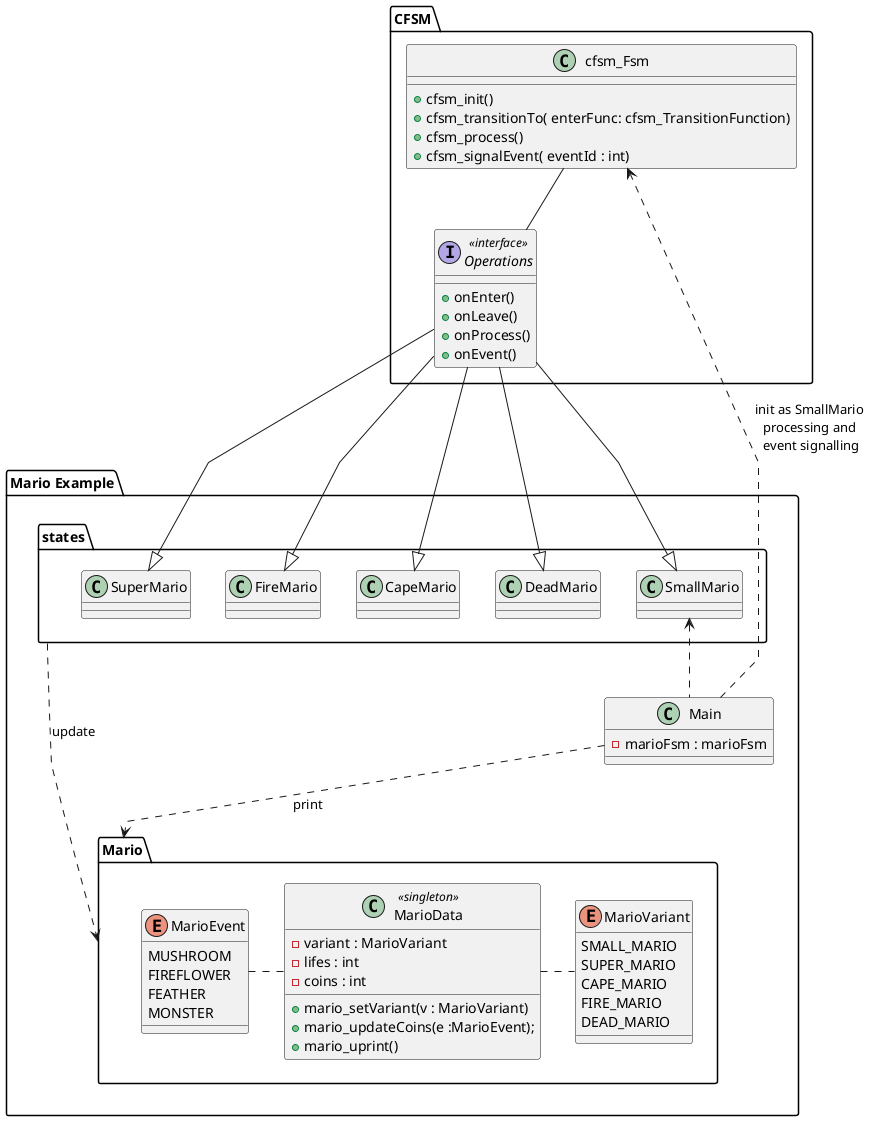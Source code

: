@startuml State Pattern

skinparam linetype polyline
'skinparam linetype ortho

package "Mario Example" {

    class Main {
        - marioFsm : marioFsm
    }


    package states {
        class SuperMario
        class FireMario
        class CapeMario
        class DeadMario
        class SmallMario
    }

    package Mario {
    enum MarioVariant {
        SMALL_MARIO
        SUPER_MARIO
        CAPE_MARIO
        FIRE_MARIO
        DEAD_MARIO
    }

    enum MarioEvent {
        MUSHROOM
        FIREFLOWER
        FEATHER 
        MONSTER   
    }
    class MarioData  <<singleton>> {
        - variant : MarioVariant
        - lifes : int
        - coins : int
        +mario_setVariant(v : MarioVariant)
        +mario_updateCoins(e :MarioEvent);
        +mario_uprint()

    }

    }
}

package "CFSM" {
    class cfsm_Fsm  {
        +cfsm_init()
        +cfsm_transitionTo( enterFunc: cfsm_TransitionFunction)
        +cfsm_process()
        +cfsm_signalEvent( eventId : int)
    }

    interface Operations <<interface>> {
        +onEnter()
        +onLeave()
        +onProcess()
        +onEvent()
    }
}

cfsm_Fsm --  Operations
SuperMario <|-u- Operations
CapeMario <|-u- Operations
FireMario <|-u- Operations
DeadMario <|-u- Operations
SmallMario <|-u- Operations

states .> Mario : update 

SmallMario <.. Main  
Main .> cfsm_Fsm : init as SmallMario\nprocessing and\n event signalling 

MarioVariant .l. MarioData
MarioEvent .r. MarioData
Main ..> Mario : print

@enduml